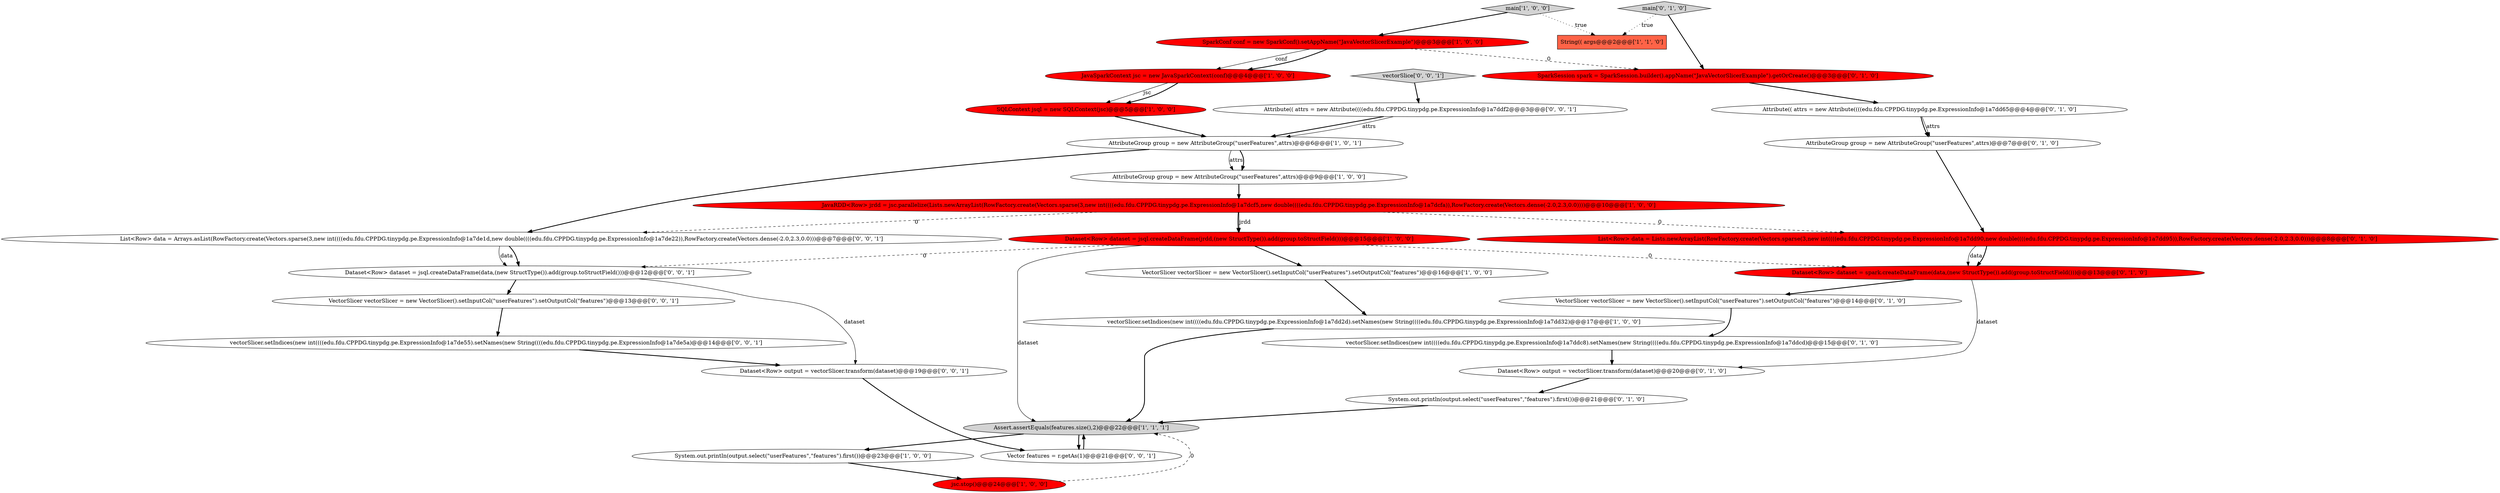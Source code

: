 digraph {
22 [style = filled, label = "AttributeGroup group = new AttributeGroup(\"userFeatures\",attrs)@@@7@@@['0', '1', '0']", fillcolor = white, shape = ellipse image = "AAA0AAABBB2BBB"];
7 [style = filled, label = "Assert.assertEquals(features.size(),2)@@@22@@@['1', '1', '1']", fillcolor = lightgray, shape = ellipse image = "AAA0AAABBB1BBB"];
30 [style = filled, label = "vectorSlicer.setIndices(new int((((edu.fdu.CPPDG.tinypdg.pe.ExpressionInfo@1a7de55).setNames(new String((((edu.fdu.CPPDG.tinypdg.pe.ExpressionInfo@1a7de5a)@@@14@@@['0', '0', '1']", fillcolor = white, shape = ellipse image = "AAA0AAABBB3BBB"];
14 [style = filled, label = "main['0', '1', '0']", fillcolor = lightgray, shape = diamond image = "AAA0AAABBB2BBB"];
25 [style = filled, label = "vectorSlice['0', '0', '1']", fillcolor = lightgray, shape = diamond image = "AAA0AAABBB3BBB"];
24 [style = filled, label = "VectorSlicer vectorSlicer = new VectorSlicer().setInputCol(\"userFeatures\").setOutputCol(\"features\")@@@13@@@['0', '0', '1']", fillcolor = white, shape = ellipse image = "AAA0AAABBB3BBB"];
28 [style = filled, label = "Dataset<Row> output = vectorSlicer.transform(dataset)@@@19@@@['0', '0', '1']", fillcolor = white, shape = ellipse image = "AAA0AAABBB3BBB"];
31 [style = filled, label = "Dataset<Row> dataset = jsql.createDataFrame(data,(new StructType()).add(group.toStructField()))@@@12@@@['0', '0', '1']", fillcolor = white, shape = ellipse image = "AAA0AAABBB3BBB"];
19 [style = filled, label = "Dataset<Row> output = vectorSlicer.transform(dataset)@@@20@@@['0', '1', '0']", fillcolor = white, shape = ellipse image = "AAA0AAABBB2BBB"];
6 [style = filled, label = "SparkConf conf = new SparkConf().setAppName(\"JavaVectorSlicerExample\")@@@3@@@['1', '0', '0']", fillcolor = red, shape = ellipse image = "AAA1AAABBB1BBB"];
15 [style = filled, label = "Attribute(( attrs = new Attribute((((edu.fdu.CPPDG.tinypdg.pe.ExpressionInfo@1a7dd65@@@4@@@['0', '1', '0']", fillcolor = white, shape = ellipse image = "AAA0AAABBB2BBB"];
10 [style = filled, label = "jsc.stop()@@@24@@@['1', '0', '0']", fillcolor = red, shape = ellipse image = "AAA1AAABBB1BBB"];
4 [style = filled, label = "SQLContext jsql = new SQLContext(jsc)@@@5@@@['1', '0', '0']", fillcolor = red, shape = ellipse image = "AAA1AAABBB1BBB"];
2 [style = filled, label = "System.out.println(output.select(\"userFeatures\",\"features\").first())@@@23@@@['1', '0', '0']", fillcolor = white, shape = ellipse image = "AAA0AAABBB1BBB"];
1 [style = filled, label = "vectorSlicer.setIndices(new int((((edu.fdu.CPPDG.tinypdg.pe.ExpressionInfo@1a7dd2d).setNames(new String((((edu.fdu.CPPDG.tinypdg.pe.ExpressionInfo@1a7dd32)@@@17@@@['1', '0', '0']", fillcolor = white, shape = ellipse image = "AAA0AAABBB1BBB"];
16 [style = filled, label = "VectorSlicer vectorSlicer = new VectorSlicer().setInputCol(\"userFeatures\").setOutputCol(\"features\")@@@14@@@['0', '1', '0']", fillcolor = white, shape = ellipse image = "AAA0AAABBB2BBB"];
13 [style = filled, label = "AttributeGroup group = new AttributeGroup(\"userFeatures\",attrs)@@@6@@@['1', '0', '1']", fillcolor = white, shape = ellipse image = "AAA0AAABBB1BBB"];
0 [style = filled, label = "JavaSparkContext jsc = new JavaSparkContext(conf)@@@4@@@['1', '0', '0']", fillcolor = red, shape = ellipse image = "AAA1AAABBB1BBB"];
26 [style = filled, label = "List<Row> data = Arrays.asList(RowFactory.create(Vectors.sparse(3,new int((((edu.fdu.CPPDG.tinypdg.pe.ExpressionInfo@1a7de1d,new double((((edu.fdu.CPPDG.tinypdg.pe.ExpressionInfo@1a7de22)),RowFactory.create(Vectors.dense(-2.0,2.3,0.0)))@@@7@@@['0', '0', '1']", fillcolor = white, shape = ellipse image = "AAA0AAABBB3BBB"];
23 [style = filled, label = "System.out.println(output.select(\"userFeatures\",\"features\").first())@@@21@@@['0', '1', '0']", fillcolor = white, shape = ellipse image = "AAA0AAABBB2BBB"];
17 [style = filled, label = "SparkSession spark = SparkSession.builder().appName(\"JavaVectorSlicerExample\").getOrCreate()@@@3@@@['0', '1', '0']", fillcolor = red, shape = ellipse image = "AAA1AAABBB2BBB"];
3 [style = filled, label = "AttributeGroup group = new AttributeGroup(\"userFeatures\",attrs)@@@9@@@['1', '0', '0']", fillcolor = white, shape = ellipse image = "AAA0AAABBB1BBB"];
18 [style = filled, label = "vectorSlicer.setIndices(new int((((edu.fdu.CPPDG.tinypdg.pe.ExpressionInfo@1a7ddc8).setNames(new String((((edu.fdu.CPPDG.tinypdg.pe.ExpressionInfo@1a7ddcd)@@@15@@@['0', '1', '0']", fillcolor = white, shape = ellipse image = "AAA0AAABBB2BBB"];
11 [style = filled, label = "main['1', '0', '0']", fillcolor = lightgray, shape = diamond image = "AAA0AAABBB1BBB"];
12 [style = filled, label = "Dataset<Row> dataset = jsql.createDataFrame(jrdd,(new StructType()).add(group.toStructField()))@@@15@@@['1', '0', '0']", fillcolor = red, shape = ellipse image = "AAA1AAABBB1BBB"];
5 [style = filled, label = "VectorSlicer vectorSlicer = new VectorSlicer().setInputCol(\"userFeatures\").setOutputCol(\"features\")@@@16@@@['1', '0', '0']", fillcolor = white, shape = ellipse image = "AAA0AAABBB1BBB"];
29 [style = filled, label = "Vector features = r.getAs(1)@@@21@@@['0', '0', '1']", fillcolor = white, shape = ellipse image = "AAA0AAABBB3BBB"];
21 [style = filled, label = "Dataset<Row> dataset = spark.createDataFrame(data,(new StructType()).add(group.toStructField()))@@@13@@@['0', '1', '0']", fillcolor = red, shape = ellipse image = "AAA1AAABBB2BBB"];
27 [style = filled, label = "Attribute(( attrs = new Attribute((((edu.fdu.CPPDG.tinypdg.pe.ExpressionInfo@1a7ddf2@@@3@@@['0', '0', '1']", fillcolor = white, shape = ellipse image = "AAA0AAABBB3BBB"];
8 [style = filled, label = "JavaRDD<Row> jrdd = jsc.parallelize(Lists.newArrayList(RowFactory.create(Vectors.sparse(3,new int((((edu.fdu.CPPDG.tinypdg.pe.ExpressionInfo@1a7dcf5,new double((((edu.fdu.CPPDG.tinypdg.pe.ExpressionInfo@1a7dcfa)),RowFactory.create(Vectors.dense(-2.0,2.3,0.0))))@@@10@@@['1', '0', '0']", fillcolor = red, shape = ellipse image = "AAA1AAABBB1BBB"];
9 [style = filled, label = "String(( args@@@2@@@['1', '1', '0']", fillcolor = tomato, shape = box image = "AAA0AAABBB1BBB"];
20 [style = filled, label = "List<Row> data = Lists.newArrayList(RowFactory.create(Vectors.sparse(3,new int((((edu.fdu.CPPDG.tinypdg.pe.ExpressionInfo@1a7dd90,new double((((edu.fdu.CPPDG.tinypdg.pe.ExpressionInfo@1a7dd95)),RowFactory.create(Vectors.dense(-2.0,2.3,0.0)))@@@8@@@['0', '1', '0']", fillcolor = red, shape = ellipse image = "AAA1AAABBB2BBB"];
27->13 [style = bold, label=""];
28->29 [style = bold, label=""];
16->18 [style = bold, label=""];
12->5 [style = bold, label=""];
8->12 [style = solid, label="jrdd"];
31->24 [style = bold, label=""];
11->6 [style = bold, label=""];
4->13 [style = bold, label=""];
8->20 [style = dashed, label="0"];
13->3 [style = solid, label="attrs"];
18->19 [style = bold, label=""];
12->31 [style = dashed, label="0"];
0->4 [style = solid, label="jsc"];
14->17 [style = bold, label=""];
11->9 [style = dotted, label="true"];
6->17 [style = dashed, label="0"];
6->0 [style = bold, label=""];
20->21 [style = solid, label="data"];
2->10 [style = bold, label=""];
1->7 [style = bold, label=""];
12->21 [style = dashed, label="0"];
21->19 [style = solid, label="dataset"];
10->7 [style = dashed, label="0"];
15->22 [style = bold, label=""];
24->30 [style = bold, label=""];
20->21 [style = bold, label=""];
15->22 [style = solid, label="attrs"];
25->27 [style = bold, label=""];
6->0 [style = solid, label="conf"];
5->1 [style = bold, label=""];
31->28 [style = solid, label="dataset"];
26->31 [style = bold, label=""];
30->28 [style = bold, label=""];
13->3 [style = bold, label=""];
22->20 [style = bold, label=""];
26->31 [style = solid, label="data"];
0->4 [style = bold, label=""];
7->2 [style = bold, label=""];
13->26 [style = bold, label=""];
3->8 [style = bold, label=""];
19->23 [style = bold, label=""];
17->15 [style = bold, label=""];
21->16 [style = bold, label=""];
29->7 [style = bold, label=""];
23->7 [style = bold, label=""];
12->7 [style = solid, label="dataset"];
14->9 [style = dotted, label="true"];
8->26 [style = dashed, label="0"];
8->12 [style = bold, label=""];
27->13 [style = solid, label="attrs"];
7->29 [style = bold, label=""];
}
